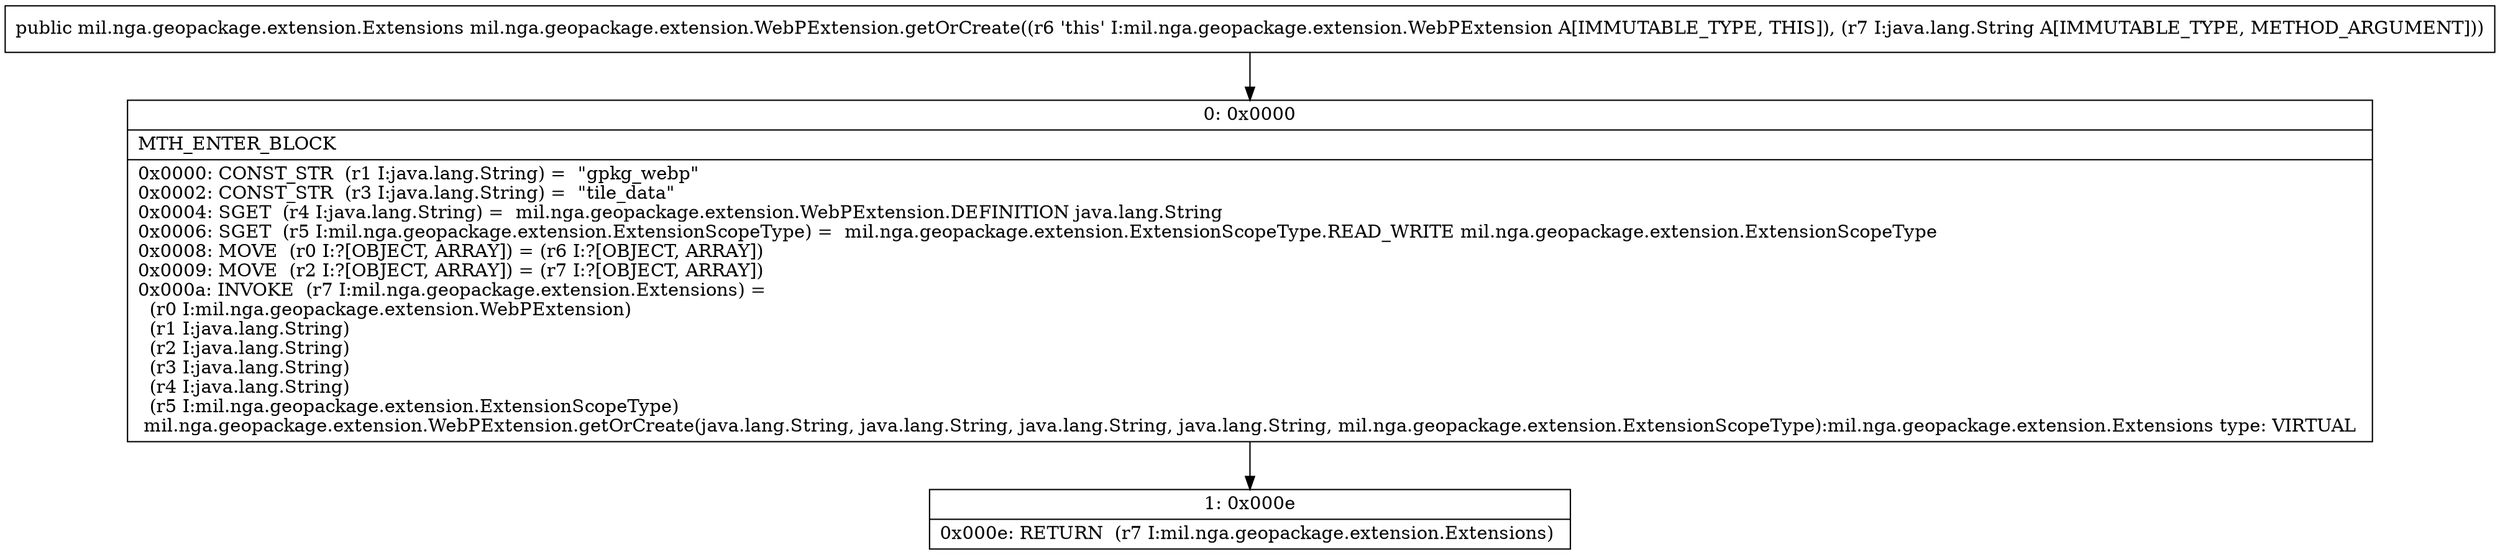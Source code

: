 digraph "CFG formil.nga.geopackage.extension.WebPExtension.getOrCreate(Ljava\/lang\/String;)Lmil\/nga\/geopackage\/extension\/Extensions;" {
Node_0 [shape=record,label="{0\:\ 0x0000|MTH_ENTER_BLOCK\l|0x0000: CONST_STR  (r1 I:java.lang.String) =  \"gpkg_webp\" \l0x0002: CONST_STR  (r3 I:java.lang.String) =  \"tile_data\" \l0x0004: SGET  (r4 I:java.lang.String) =  mil.nga.geopackage.extension.WebPExtension.DEFINITION java.lang.String \l0x0006: SGET  (r5 I:mil.nga.geopackage.extension.ExtensionScopeType) =  mil.nga.geopackage.extension.ExtensionScopeType.READ_WRITE mil.nga.geopackage.extension.ExtensionScopeType \l0x0008: MOVE  (r0 I:?[OBJECT, ARRAY]) = (r6 I:?[OBJECT, ARRAY]) \l0x0009: MOVE  (r2 I:?[OBJECT, ARRAY]) = (r7 I:?[OBJECT, ARRAY]) \l0x000a: INVOKE  (r7 I:mil.nga.geopackage.extension.Extensions) = \l  (r0 I:mil.nga.geopackage.extension.WebPExtension)\l  (r1 I:java.lang.String)\l  (r2 I:java.lang.String)\l  (r3 I:java.lang.String)\l  (r4 I:java.lang.String)\l  (r5 I:mil.nga.geopackage.extension.ExtensionScopeType)\l mil.nga.geopackage.extension.WebPExtension.getOrCreate(java.lang.String, java.lang.String, java.lang.String, java.lang.String, mil.nga.geopackage.extension.ExtensionScopeType):mil.nga.geopackage.extension.Extensions type: VIRTUAL \l}"];
Node_1 [shape=record,label="{1\:\ 0x000e|0x000e: RETURN  (r7 I:mil.nga.geopackage.extension.Extensions) \l}"];
MethodNode[shape=record,label="{public mil.nga.geopackage.extension.Extensions mil.nga.geopackage.extension.WebPExtension.getOrCreate((r6 'this' I:mil.nga.geopackage.extension.WebPExtension A[IMMUTABLE_TYPE, THIS]), (r7 I:java.lang.String A[IMMUTABLE_TYPE, METHOD_ARGUMENT])) }"];
MethodNode -> Node_0;
Node_0 -> Node_1;
}

